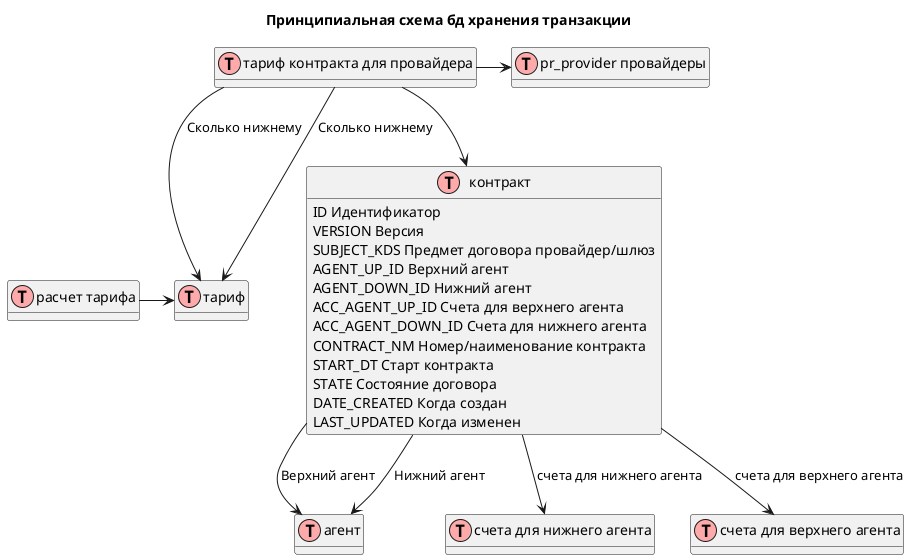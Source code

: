@startuml
' uncomment the line below if you're using computer with a retina display
' skinparam dpi 300
!define Table(name,desc) class name as "desc" << (T,#FFAAAA) >>
' we use bold for primary key
' green color for unique
' and underscore for not_null
!define pk(x) <b>x</b>
!define unq(x) <color:green>x</color>
!define mnd(x) <u>x</u>
' other tags available:
' <i></i>
' <back:COLOR></color>, where color is a color name or html color code
' (#FFAACC)
' see: http://plantuml.com/classes.html#More
hide methods
hide stereotypes

' entities
title Принципиальная схема бд хранения транзакции

Table(pr_contract_subject, "контракт"){
    ID Идентификатор
    VERSION Версия
    SUBJECT_KDS Предмет договора провайдер/шлюз
    AGENT_UP_ID Верхний агент
    AGENT_DOWN_ID Нижний агент
    ACC_AGENT_UP_ID Счета для верхнего агента
    ACC_AGENT_DOWN_ID Счета для нижнего агента
    CONTRACT_NM Номер/наименование контракта
    START_DT Старт контракта
    STATE Состояние договора
    DATE_CREATED Когда создан
    LAST_UPDATED Когда изменен
}

Table(pr_agent, "агент"){
}

Table(pr_provider_tarif, "тариф контракта для провайдера"){}
Table(pr_tarif_detail, "тариф"){}
Table(pr_tarif_detail_item, "расчет тарифа"){}
pr_tarif_detail_item -> pr_tarif_detail
Table(pr_acc_contract_down, "счета для нижнего агента"){}
Table(pr_acc_contract_up, "счета для верхнего агента"){}

Table(pr_provider, "pr_provider провайдеры") {}

pr_provider_tarif --> pr_tarif_detail: Сколько нижнему
pr_provider_tarif --> pr_tarif_detail: Сколько нижнему
pr_provider_tarif -> pr_provider

pr_contract_subject --> pr_agent : Верхний агент
pr_contract_subject --> pr_acc_contract_up : счета для верхнего агента
pr_contract_subject --> pr_agent : Нижний агент
pr_contract_subject --> pr_acc_contract_down : счета для нижнего агента
pr_provider_tarif --> pr_contract_subject
@enduml